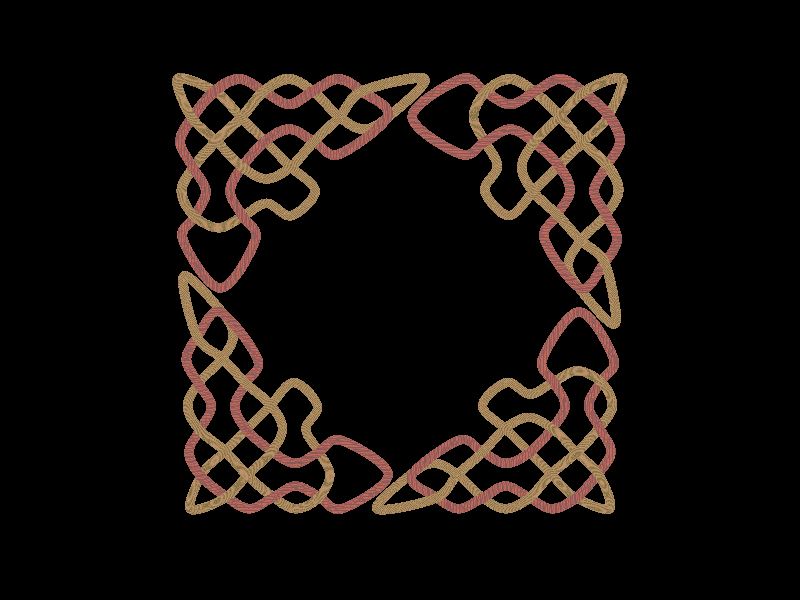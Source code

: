 //--includes------------------------

#include "woods.inc"
 
//--declares------------------------

#declare sphereRadius = .2;
#declare distanceSpacing = .1;
#declare loop1 = T_Wood6 ;
#declare loop2 = T_Wood8;
#declare rotation = 0;

//--objects-------------------------

//knot
#while (rotation < 4)
  union {
//--loop1
    sphere_sweep {
      cubic_spline
      26,
      <-1.5, 2, 0>, sphereRadius //corner
      <0, 0, 0>, sphereRadius //corner
      <1.5, 2, 0>, sphereRadius //corner
      <1, 3, -distanceSpacing>, sphereRadius
      <.5, 4, 0>, sphereRadius //corner
      <1, 5, distanceSpacing>, sphereRadius
      <2, 6, -distanceSpacing>, sphereRadius
      <3, 6.5, 0>, sphereRadius //corner
      <4, 6, distanceSpacing>, sphereRadius
      <5, 5.5, 0>, sphereRadius //corner
      <7, 7, -distanceSpacing>, sphereRadius
      <6, 8, distanceSpacing>, sphereRadius
      <5, 8.5, 0>, sphereRadius //corner
      <4, 8, -distanceSpacing>, sphereRadius
      <3, 7.5, 0>, sphereRadius //corner
      <2, 8, distanceSpacing>, sphereRadius
      <1, 8.5, 0>, sphereRadius //corner
      <0, 8, -distanceSpacing>, sphereRadius
      <-1, 7, distanceSpacing>, sphereRadius
      <-1.5, 6, 0>, sphereRadius //corner
      <-1, 5, -distanceSpacing>, sphereRadius
      <-.5, 4, 0>, sphereRadius //corner
      <-1, 3, distanceSpacing>, sphereRadius
      <-1.5, 2, 0>, sphereRadius //corner
      <0, 0, 0>, sphereRadius //corner
      <1.5, 2, 0>, sphereRadius //corner
      texture {
        loop1
      }
    }
//--loop2
    sphere_sweep {
      cubic_spline
      33,
      <-1, 7, -distanceSpacing>, sphereRadius
      <-1.5, 8.5, 0>, sphereRadius //corner
      <0, 8, distanceSpacing>, sphereRadius
      <1, 7, -distanceSpacing>, sphereRadius
      <2, 6, distanceSpacing>, sphereRadius
      <3, 5, -distanceSpacing>, sphereRadius
      <4, 4, 0>, sphereRadius //corner
      <3, 3, 0>, sphereRadius //corner
      <2, 3.5, 0>, sphereRadius //corner
      <1, 3, distanceSpacing>, sphereRadius
      <0, 2.5, 0>, sphereRadius //corner
      <-1, 3, -distanceSpacing>, sphereRadius
      <-1.5, 4, 0>, sphereRadius //corner
      <-1, 5, distanceSpacing>, sphereRadius
      <0, 6, -distanceSpacing>, sphereRadius
      <1, 7, distanceSpacing>, sphereRadius
      <2, 8, -distanceSpacing>, sphereRadius
      <3, 8.5, 0>, sphereRadius //corner
      <4, 8, distanceSpacing>, sphereRadius
      <5, 7, -distanceSpacing>, sphereRadius
      <6, 6.5, 0>, sphereRadius //corner
      <7, 7, distanceSpacing>, sphereRadius
      <8.5, 8.5, 0>, sphereRadius //corner
      <6, 8, -distanceSpacing>, sphereRadius
      <5, 7, distanceSpacing>, sphereRadius
      <4, 6, -distanceSpacing>, sphereRadius
      <3, 5, distanceSpacing>, sphereRadius
      <2, 4.5, 0>, sphereRadius //corner
      <1, 5, -distanceSpacing>, sphereRadius
      <0, 6, distanceSpacing>, sphereRadius
      <-1, 7, -distanceSpacing>, sphereRadius
      <-1.5, 8.5, 0>, sphereRadius //corner
      <0, 8, distanceSpacing>, sphereRadius
      texture {
        loop2
      }
    }
    translate <-7.5, .5, 0>
    rotate <0, 0, 90*rotation>
  }
  #declare rotation = rotation + 1;
#end
      
//--lights-------------------------- 

light_source {
  0*x                  // light's position (translated below)
  color rgb <3, 3, 3>    // light's color
  translate <-20, 40, -20>
}

//--camera--------------------------  

// perspective (default) camera
camera {
  location  <0.0, 2.0, -25>
  look_at   <0.0, 0.0,  0.0>
  right     x*image_width/image_height
}
